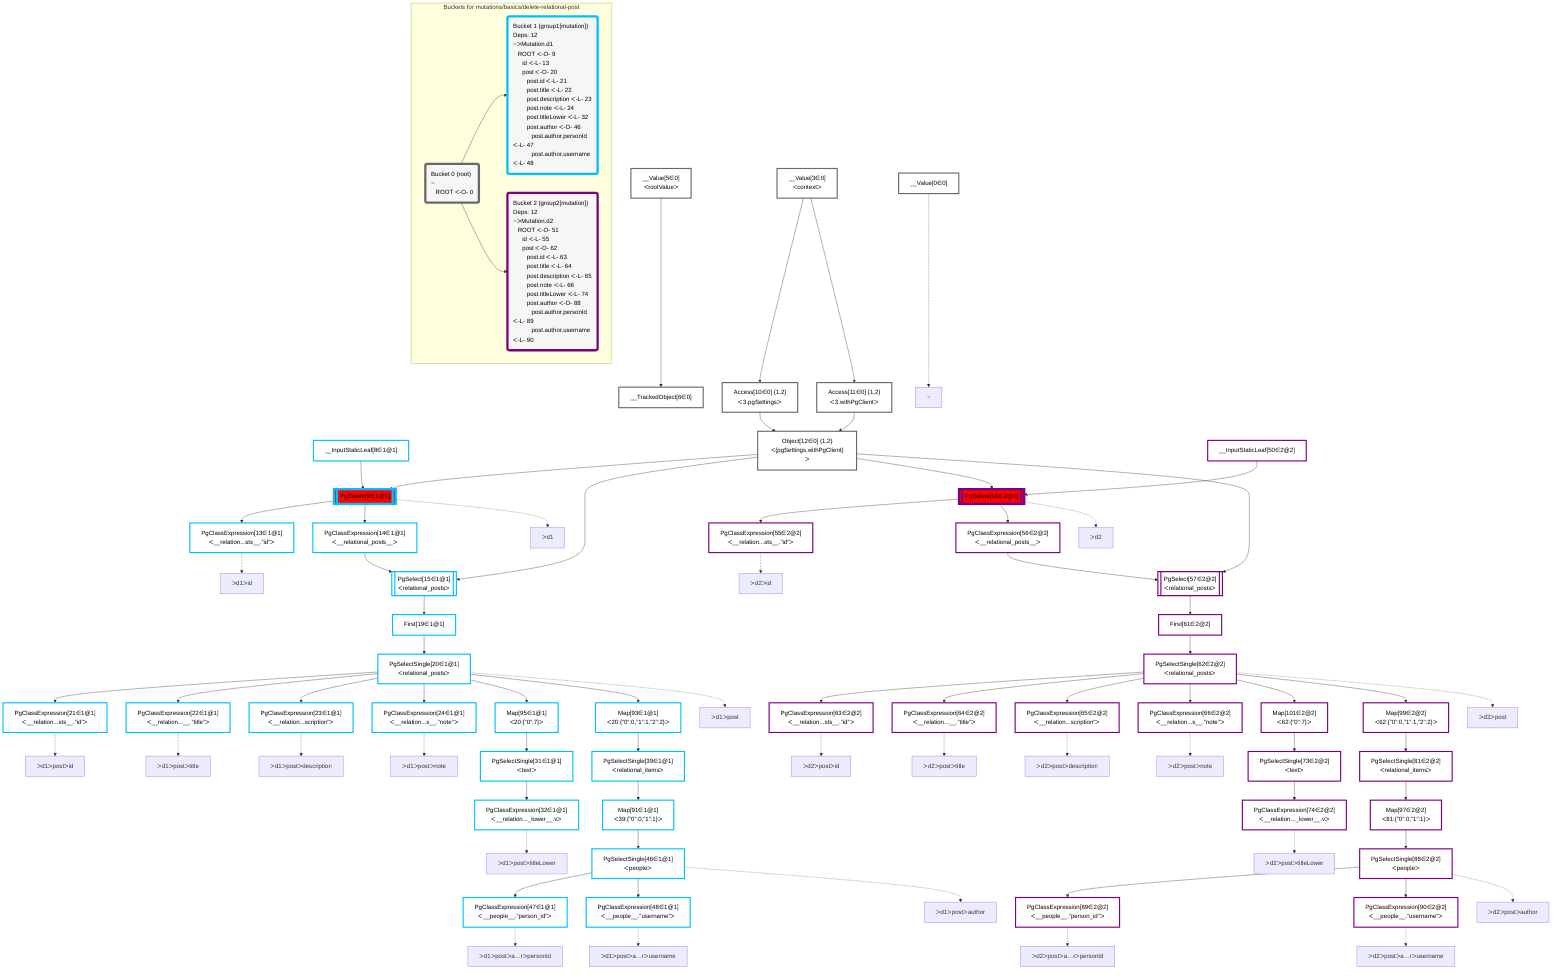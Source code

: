 graph TD
    classDef path fill:#eee,stroke:#000,color:#000
    classDef plan fill:#fff,stroke-width:3px,color:#000
    classDef itemplan fill:#fff,stroke-width:6px,color:#000
    classDef sideeffectplan fill:#f00,stroke-width:6px,color:#000
    classDef bucket fill:#f6f6f6,color:#000,stroke-width:6px,text-align:left


    %% define plans
    __Value0["__Value[0∈0]"]:::plan
    __Value3["__Value[3∈0]<br />ᐸcontextᐳ"]:::plan
    __Value5["__Value[5∈0]<br />ᐸrootValueᐳ"]:::plan
    __TrackedObject6["__TrackedObject[6∈0]"]:::plan
    __InputStaticLeaf8["__InputStaticLeaf[8∈1@1]"]:::plan
    Access10["Access[10∈0] {1,2}<br />ᐸ3.pgSettingsᐳ"]:::plan
    Access11["Access[11∈0] {1,2}<br />ᐸ3.withPgClientᐳ"]:::plan
    Object12["Object[12∈0] {1,2}<br />ᐸ{pgSettings,withPgClient}ᐳ"]:::plan
    PgDelete9[["PgDelete[9∈1@1]"]]:::sideeffectplan
    PgClassExpression13["PgClassExpression[13∈1@1]<br />ᐸ__relation...sts__.”id”ᐳ"]:::plan
    PgClassExpression14["PgClassExpression[14∈1@1]<br />ᐸ__relational_posts__ᐳ"]:::plan
    PgSelect15[["PgSelect[15∈1@1]<br />ᐸrelational_postsᐳ"]]:::plan
    First19["First[19∈1@1]"]:::plan
    PgSelectSingle20["PgSelectSingle[20∈1@1]<br />ᐸrelational_postsᐳ"]:::plan
    PgClassExpression21["PgClassExpression[21∈1@1]<br />ᐸ__relation...sts__.”id”ᐳ"]:::plan
    PgClassExpression22["PgClassExpression[22∈1@1]<br />ᐸ__relation...__.”title”ᐳ"]:::plan
    PgClassExpression23["PgClassExpression[23∈1@1]<br />ᐸ__relation...scription”ᐳ"]:::plan
    PgClassExpression24["PgClassExpression[24∈1@1]<br />ᐸ__relation...s__.”note”ᐳ"]:::plan
    Map95["Map[95∈1@1]<br />ᐸ20:{”0”:7}ᐳ"]:::plan
    PgSelectSingle31["PgSelectSingle[31∈1@1]<br />ᐸtextᐳ"]:::plan
    PgClassExpression32["PgClassExpression[32∈1@1]<br />ᐸ__relation..._lower__.vᐳ"]:::plan
    Map93["Map[93∈1@1]<br />ᐸ20:{”0”:0,”1”:1,”2”:2}ᐳ"]:::plan
    PgSelectSingle39["PgSelectSingle[39∈1@1]<br />ᐸrelational_itemsᐳ"]:::plan
    Map91["Map[91∈1@1]<br />ᐸ39:{”0”:0,”1”:1}ᐳ"]:::plan
    PgSelectSingle46["PgSelectSingle[46∈1@1]<br />ᐸpeopleᐳ"]:::plan
    PgClassExpression47["PgClassExpression[47∈1@1]<br />ᐸ__people__.”person_id”ᐳ"]:::plan
    PgClassExpression48["PgClassExpression[48∈1@1]<br />ᐸ__people__.”username”ᐳ"]:::plan
    __InputStaticLeaf50["__InputStaticLeaf[50∈2@2]"]:::plan
    PgDelete51[["PgDelete[51∈2@2]"]]:::sideeffectplan
    PgClassExpression55["PgClassExpression[55∈2@2]<br />ᐸ__relation...sts__.”id”ᐳ"]:::plan
    PgClassExpression56["PgClassExpression[56∈2@2]<br />ᐸ__relational_posts__ᐳ"]:::plan
    PgSelect57[["PgSelect[57∈2@2]<br />ᐸrelational_postsᐳ"]]:::plan
    First61["First[61∈2@2]"]:::plan
    PgSelectSingle62["PgSelectSingle[62∈2@2]<br />ᐸrelational_postsᐳ"]:::plan
    PgClassExpression63["PgClassExpression[63∈2@2]<br />ᐸ__relation...sts__.”id”ᐳ"]:::plan
    PgClassExpression64["PgClassExpression[64∈2@2]<br />ᐸ__relation...__.”title”ᐳ"]:::plan
    PgClassExpression65["PgClassExpression[65∈2@2]<br />ᐸ__relation...scription”ᐳ"]:::plan
    PgClassExpression66["PgClassExpression[66∈2@2]<br />ᐸ__relation...s__.”note”ᐳ"]:::plan
    Map101["Map[101∈2@2]<br />ᐸ62:{”0”:7}ᐳ"]:::plan
    PgSelectSingle73["PgSelectSingle[73∈2@2]<br />ᐸtextᐳ"]:::plan
    PgClassExpression74["PgClassExpression[74∈2@2]<br />ᐸ__relation..._lower__.vᐳ"]:::plan
    Map99["Map[99∈2@2]<br />ᐸ62:{”0”:0,”1”:1,”2”:2}ᐳ"]:::plan
    PgSelectSingle81["PgSelectSingle[81∈2@2]<br />ᐸrelational_itemsᐳ"]:::plan
    Map97["Map[97∈2@2]<br />ᐸ81:{”0”:0,”1”:1}ᐳ"]:::plan
    PgSelectSingle88["PgSelectSingle[88∈2@2]<br />ᐸpeopleᐳ"]:::plan
    PgClassExpression89["PgClassExpression[89∈2@2]<br />ᐸ__people__.”person_id”ᐳ"]:::plan
    PgClassExpression90["PgClassExpression[90∈2@2]<br />ᐸ__people__.”username”ᐳ"]:::plan

    %% plan dependencies
    __Value5 --> __TrackedObject6
    __Value3 --> Access10
    __Value3 --> Access11
    Access10 & Access11 --> Object12
    Object12 & __InputStaticLeaf8 --> PgDelete9
    PgDelete9 --> PgClassExpression13
    PgDelete9 --> PgClassExpression14
    Object12 & PgClassExpression14 --> PgSelect15
    PgSelect15 --> First19
    First19 --> PgSelectSingle20
    PgSelectSingle20 --> PgClassExpression21
    PgSelectSingle20 --> PgClassExpression22
    PgSelectSingle20 --> PgClassExpression23
    PgSelectSingle20 --> PgClassExpression24
    PgSelectSingle20 --> Map95
    Map95 --> PgSelectSingle31
    PgSelectSingle31 --> PgClassExpression32
    PgSelectSingle20 --> Map93
    Map93 --> PgSelectSingle39
    PgSelectSingle39 --> Map91
    Map91 --> PgSelectSingle46
    PgSelectSingle46 --> PgClassExpression47
    PgSelectSingle46 --> PgClassExpression48
    Object12 & __InputStaticLeaf50 --> PgDelete51
    PgDelete51 --> PgClassExpression55
    PgDelete51 --> PgClassExpression56
    Object12 & PgClassExpression56 --> PgSelect57
    PgSelect57 --> First61
    First61 --> PgSelectSingle62
    PgSelectSingle62 --> PgClassExpression63
    PgSelectSingle62 --> PgClassExpression64
    PgSelectSingle62 --> PgClassExpression65
    PgSelectSingle62 --> PgClassExpression66
    PgSelectSingle62 --> Map101
    Map101 --> PgSelectSingle73
    PgSelectSingle73 --> PgClassExpression74
    PgSelectSingle62 --> Map99
    Map99 --> PgSelectSingle81
    PgSelectSingle81 --> Map97
    Map97 --> PgSelectSingle88
    PgSelectSingle88 --> PgClassExpression89
    PgSelectSingle88 --> PgClassExpression90

    %% plan-to-path relationships
    P0["~"]
    __Value0 -.-> P0
    P9["ᐳd1"]
    PgDelete9 -.-> P9
    P13["ᐳd1ᐳid"]
    PgClassExpression13 -.-> P13
    P20["ᐳd1ᐳpost"]
    PgSelectSingle20 -.-> P20
    P21["ᐳd1ᐳpostᐳid"]
    PgClassExpression21 -.-> P21
    P22["ᐳd1ᐳpostᐳtitle"]
    PgClassExpression22 -.-> P22
    P23["ᐳd1ᐳpostᐳdescription"]
    PgClassExpression23 -.-> P23
    P24["ᐳd1ᐳpostᐳnote"]
    PgClassExpression24 -.-> P24
    P32["ᐳd1ᐳpostᐳtitleLower"]
    PgClassExpression32 -.-> P32
    P46["ᐳd1ᐳpostᐳauthor"]
    PgSelectSingle46 -.-> P46
    P47["ᐳd1ᐳpostᐳa…rᐳpersonId"]
    PgClassExpression47 -.-> P47
    P48["ᐳd1ᐳpostᐳa…rᐳusername"]
    PgClassExpression48 -.-> P48
    P51["ᐳd2"]
    PgDelete51 -.-> P51
    P55["ᐳd2ᐳid"]
    PgClassExpression55 -.-> P55
    P62["ᐳd2ᐳpost"]
    PgSelectSingle62 -.-> P62
    P63["ᐳd2ᐳpostᐳid"]
    PgClassExpression63 -.-> P63
    P64["ᐳd2ᐳpostᐳtitle"]
    PgClassExpression64 -.-> P64
    P65["ᐳd2ᐳpostᐳdescription"]
    PgClassExpression65 -.-> P65
    P66["ᐳd2ᐳpostᐳnote"]
    PgClassExpression66 -.-> P66
    P74["ᐳd2ᐳpostᐳtitleLower"]
    PgClassExpression74 -.-> P74
    P88["ᐳd2ᐳpostᐳauthor"]
    PgSelectSingle88 -.-> P88
    P89["ᐳd2ᐳpostᐳa…rᐳpersonId"]
    PgClassExpression89 -.-> P89
    P90["ᐳd2ᐳpostᐳa…rᐳusername"]
    PgClassExpression90 -.-> P90

    subgraph "Buckets for mutations/basics/delete-relational-post"
    Bucket0("Bucket 0 (root)<br />~<br />⠀ROOT ᐸ-O- 0"):::bucket
    classDef bucket0 stroke:#696969
    class Bucket0,__Value0,__Value3,__Value5,__TrackedObject6,Access10,Access11,Object12 bucket0
    Bucket1("Bucket 1 (group1[mutation])<br />Deps: 12<br />~ᐳMutation.d1<br />⠀ROOT ᐸ-O- 9<br />⠀⠀id ᐸ-L- 13<br />⠀⠀post ᐸ-O- 20<br />⠀⠀⠀post.id ᐸ-L- 21<br />⠀⠀⠀post.title ᐸ-L- 22<br />⠀⠀⠀post.description ᐸ-L- 23<br />⠀⠀⠀post.note ᐸ-L- 24<br />⠀⠀⠀post.titleLower ᐸ-L- 32<br />⠀⠀⠀post.author ᐸ-O- 46<br />⠀⠀⠀⠀post.author.personId ᐸ-L- 47<br />⠀⠀⠀⠀post.author.username ᐸ-L- 48"):::bucket
    classDef bucket1 stroke:#00bfff
    class Bucket1,__InputStaticLeaf8,PgDelete9,PgClassExpression13,PgClassExpression14,PgSelect15,First19,PgSelectSingle20,PgClassExpression21,PgClassExpression22,PgClassExpression23,PgClassExpression24,PgSelectSingle31,PgClassExpression32,PgSelectSingle39,PgSelectSingle46,PgClassExpression47,PgClassExpression48,Map91,Map93,Map95 bucket1
    Bucket2("Bucket 2 (group2[mutation])<br />Deps: 12<br />~ᐳMutation.d2<br />⠀ROOT ᐸ-O- 51<br />⠀⠀id ᐸ-L- 55<br />⠀⠀post ᐸ-O- 62<br />⠀⠀⠀post.id ᐸ-L- 63<br />⠀⠀⠀post.title ᐸ-L- 64<br />⠀⠀⠀post.description ᐸ-L- 65<br />⠀⠀⠀post.note ᐸ-L- 66<br />⠀⠀⠀post.titleLower ᐸ-L- 74<br />⠀⠀⠀post.author ᐸ-O- 88<br />⠀⠀⠀⠀post.author.personId ᐸ-L- 89<br />⠀⠀⠀⠀post.author.username ᐸ-L- 90"):::bucket
    classDef bucket2 stroke:#7f007f
    class Bucket2,__InputStaticLeaf50,PgDelete51,PgClassExpression55,PgClassExpression56,PgSelect57,First61,PgSelectSingle62,PgClassExpression63,PgClassExpression64,PgClassExpression65,PgClassExpression66,PgSelectSingle73,PgClassExpression74,PgSelectSingle81,PgSelectSingle88,PgClassExpression89,PgClassExpression90,Map97,Map99,Map101 bucket2
    Bucket0 --> Bucket1 & Bucket2
    end